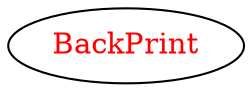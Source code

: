 digraph dependencyGraph {
 concentrate=true;
 ranksep="2.0";
 rankdir="LR"; 
 splines="ortho";
"BackPrint" [fontcolor="red"];
}
